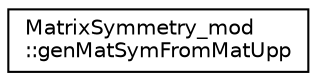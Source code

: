 digraph "Graphical Class Hierarchy"
{
 // LATEX_PDF_SIZE
  edge [fontname="Helvetica",fontsize="10",labelfontname="Helvetica",labelfontsize="10"];
  node [fontname="Helvetica",fontsize="10",shape=record];
  rankdir="LR";
  Node0 [label="MatrixSymmetry_mod\l::genMatSymFromMatUpp",height=0.2,width=0.4,color="black", fillcolor="white", style="filled",URL="$interfaceMatrixSymmetry__mod_1_1genMatSymFromMatUpp.html",tooltip="Generate and return a symmetric matrix from the input upper-triangular square matrix."];
}
